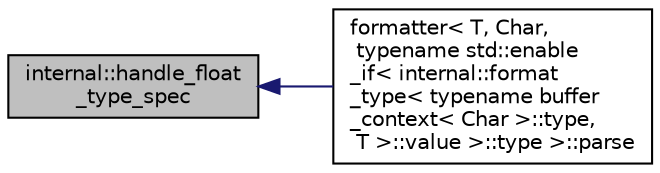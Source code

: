 digraph "internal::handle_float_type_spec"
{
  edge [fontname="Helvetica",fontsize="10",labelfontname="Helvetica",labelfontsize="10"];
  node [fontname="Helvetica",fontsize="10",shape=record];
  rankdir="LR";
  Node1 [label="internal::handle_float\l_type_spec",height=0.2,width=0.4,color="black", fillcolor="grey75", style="filled" fontcolor="black"];
  Node1 -> Node2 [dir="back",color="midnightblue",fontsize="10",style="solid",fontname="Helvetica"];
  Node2 [label="formatter\< T, Char,\l typename std::enable\l_if\< internal::format\l_type\< typename buffer\l_context\< Char \>::type,\l T \>::value \>::type \>::parse",height=0.2,width=0.4,color="black", fillcolor="white", style="filled",URL="$structformatter_3_01_t_00_01_char_00_01typename_01std_1_1enable__if_3_01internal_1_1format__typeef2b7d59b5441fbead72290e06693dea.html#ae66fc4d23664a9533b055208fa9692bf"];
}
